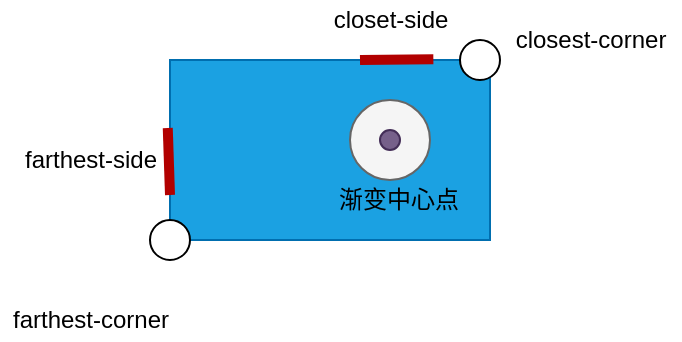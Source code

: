 <mxfile>
    <diagram id="8tggWrFXEYl4c0c0ShUy" name="第 1 页">
        <mxGraphModel dx="724" dy="614" grid="1" gridSize="10" guides="1" tooltips="1" connect="1" arrows="1" fold="1" page="1" pageScale="1" pageWidth="827" pageHeight="1169" math="0" shadow="0">
            <root>
                <mxCell id="0"/>
                <mxCell id="1" parent="0"/>
                <mxCell id="2" value="" style="rounded=0;whiteSpace=wrap;html=1;fillColor=#1ba1e2;fontColor=#ffffff;strokeColor=#006EAF;" vertex="1" parent="1">
                    <mxGeometry x="260" y="160" width="160" height="90" as="geometry"/>
                </mxCell>
                <mxCell id="3" value="" style="ellipse;whiteSpace=wrap;html=1;aspect=fixed;fillColor=#f5f5f5;fontColor=#333333;strokeColor=#666666;" vertex="1" parent="1">
                    <mxGeometry x="350" y="180" width="40" height="40" as="geometry"/>
                </mxCell>
                <mxCell id="4" value="" style="ellipse;whiteSpace=wrap;html=1;aspect=fixed;fillColor=#76608a;fontColor=#ffffff;strokeColor=#432D57;" vertex="1" parent="1">
                    <mxGeometry x="365" y="195" width="10" height="10" as="geometry"/>
                </mxCell>
                <mxCell id="5" value="渐变中心点" style="text;html=1;align=center;verticalAlign=middle;resizable=0;points=[];autosize=1;strokeColor=none;fillColor=none;" vertex="1" parent="1">
                    <mxGeometry x="334" y="220" width="80" height="20" as="geometry"/>
                </mxCell>
                <mxCell id="6" value="" style="endArrow=none;html=1;fillColor=#e51400;strokeColor=#B20000;entryX=0.823;entryY=-0.004;entryDx=0;entryDy=0;entryPerimeter=0;endSize=10;startSize=10;strokeWidth=5;" edge="1" parent="1" target="2">
                    <mxGeometry width="50" height="50" relative="1" as="geometry">
                        <mxPoint x="355" y="160" as="sourcePoint"/>
                        <mxPoint x="385" y="130" as="targetPoint"/>
                    </mxGeometry>
                </mxCell>
                <mxCell id="7" value="closet-side" style="text;html=1;align=center;verticalAlign=middle;resizable=0;points=[];autosize=1;strokeColor=none;fillColor=none;" vertex="1" parent="1">
                    <mxGeometry x="335" y="130" width="70" height="20" as="geometry"/>
                </mxCell>
                <mxCell id="10" value="" style="endArrow=none;html=1;startSize=10;endSize=10;strokeWidth=5;exitX=0;exitY=0.75;exitDx=0;exitDy=0;entryX=-0.007;entryY=0.378;entryDx=0;entryDy=0;entryPerimeter=0;fillColor=#e51400;strokeColor=#B20000;" edge="1" parent="1" source="2" target="2">
                    <mxGeometry width="50" height="50" relative="1" as="geometry">
                        <mxPoint x="350" y="340" as="sourcePoint"/>
                        <mxPoint x="400" y="290" as="targetPoint"/>
                    </mxGeometry>
                </mxCell>
                <mxCell id="11" value="farthest-side" style="text;html=1;align=center;verticalAlign=middle;resizable=0;points=[];autosize=1;strokeColor=none;fillColor=none;" vertex="1" parent="1">
                    <mxGeometry x="180" y="200" width="80" height="20" as="geometry"/>
                </mxCell>
                <mxCell id="12" value="" style="ellipse;whiteSpace=wrap;html=1;aspect=fixed;" vertex="1" parent="1">
                    <mxGeometry x="250" y="240" width="20" height="20" as="geometry"/>
                </mxCell>
                <mxCell id="13" value="farthest-corner" style="text;html=1;align=center;verticalAlign=middle;resizable=0;points=[];autosize=1;strokeColor=none;fillColor=none;" vertex="1" parent="1">
                    <mxGeometry x="175" y="280" width="90" height="20" as="geometry"/>
                </mxCell>
                <mxCell id="14" value="" style="ellipse;whiteSpace=wrap;html=1;aspect=fixed;" vertex="1" parent="1">
                    <mxGeometry x="405" y="150" width="20" height="20" as="geometry"/>
                </mxCell>
                <mxCell id="15" value="closest-corner" style="text;html=1;align=center;verticalAlign=middle;resizable=0;points=[];autosize=1;strokeColor=none;fillColor=none;" vertex="1" parent="1">
                    <mxGeometry x="425" y="140" width="90" height="20" as="geometry"/>
                </mxCell>
            </root>
        </mxGraphModel>
    </diagram>
</mxfile>